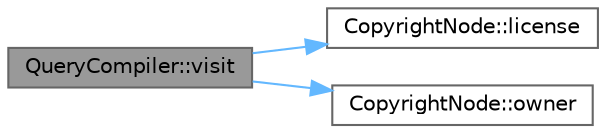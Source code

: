 digraph "QueryCompiler::visit"
{
 // INTERACTIVE_SVG=YES
 // LATEX_PDF_SIZE
  bgcolor="transparent";
  edge [fontname=Helvetica,fontsize=10,labelfontname=Helvetica,labelfontsize=10];
  node [fontname=Helvetica,fontsize=10,shape=box,height=0.2,width=0.4];
  rankdir="LR";
  Node1 [id="Node000001",label="QueryCompiler::visit",height=0.2,width=0.4,color="gray40", fillcolor="grey60", style="filled", fontcolor="black",tooltip=" "];
  Node1 -> Node2 [id="edge1_Node000001_Node000002",color="steelblue1",style="solid",tooltip=" "];
  Node2 [id="Node000002",label="CopyrightNode::license",height=0.2,width=0.4,color="grey40", fillcolor="white", style="filled",URL="$class_copyright_node.html#a81f1e4d58366410a8fdb13be582a6d6e",tooltip=" "];
  Node1 -> Node3 [id="edge2_Node000001_Node000003",color="steelblue1",style="solid",tooltip=" "];
  Node3 [id="Node000003",label="CopyrightNode::owner",height=0.2,width=0.4,color="grey40", fillcolor="white", style="filled",URL="$class_copyright_node.html#ad527c00d44eab4d08dd15f705e550d1a",tooltip=" "];
}
